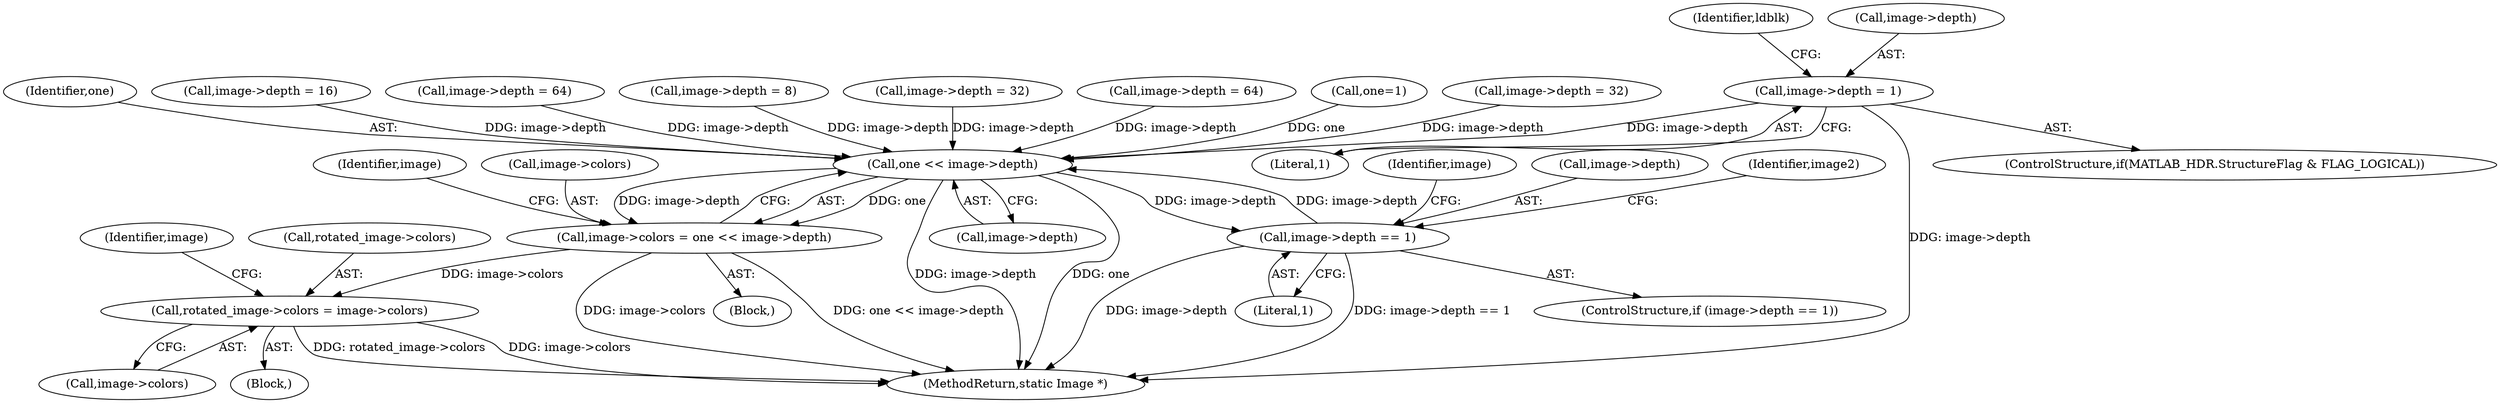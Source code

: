 digraph "0_ImageMagick_b173a352397877775c51c9a0e9d59eb6ce24c455@pointer" {
"1000774" [label="(Call,image->depth = 1)"];
"1000965" [label="(Call,one << image->depth)"];
"1000961" [label="(Call,image->colors = one << image->depth)"];
"1001514" [label="(Call,rotated_image->colors = image->colors)"];
"1001458" [label="(Call,image->depth == 1)"];
"1000857" [label="(Call,image->depth = 32)"];
"1000768" [label="(ControlStructure,if(MATLAB_HDR.StructureFlag & FLAG_LOGICAL))"];
"1000965" [label="(Call,one << image->depth)"];
"1000889" [label="(Call,image->depth = 64)"];
"1000774" [label="(Call,image->depth = 1)"];
"1000958" [label="(Call,one=1)"];
"1000818" [label="(Call,image->depth = 32)"];
"1001465" [label="(Identifier,image)"];
"1001514" [label="(Call,rotated_image->colors = image->colors)"];
"1000966" [label="(Identifier,one)"];
"1000798" [label="(Call,image->depth = 16)"];
"1000778" [label="(Literal,1)"];
"1001518" [label="(Call,image->colors)"];
"1001523" [label="(Identifier,image)"];
"1001459" [label="(Call,image->depth)"];
"1001515" [label="(Call,rotated_image->colors)"];
"1000962" [label="(Call,image->colors)"];
"1001457" [label="(ControlStructure,if (image->depth == 1))"];
"1001470" [label="(Identifier,image2)"];
"1000974" [label="(Identifier,image)"];
"1000382" [label="(Block,)"];
"1000967" [label="(Call,image->depth)"];
"1001462" [label="(Literal,1)"];
"1000786" [label="(Identifier,ldblk)"];
"1001785" [label="(MethodReturn,static Image *)"];
"1000961" [label="(Call,image->colors = one << image->depth)"];
"1000775" [label="(Call,image->depth)"];
"1001458" [label="(Call,image->depth == 1)"];
"1000838" [label="(Call,image->depth = 64)"];
"1001487" [label="(Block,)"];
"1000780" [label="(Call,image->depth = 8)"];
"1000774" -> "1000768"  [label="AST: "];
"1000774" -> "1000778"  [label="CFG: "];
"1000775" -> "1000774"  [label="AST: "];
"1000778" -> "1000774"  [label="AST: "];
"1000786" -> "1000774"  [label="CFG: "];
"1000774" -> "1001785"  [label="DDG: image->depth"];
"1000774" -> "1000965"  [label="DDG: image->depth"];
"1000965" -> "1000961"  [label="AST: "];
"1000965" -> "1000967"  [label="CFG: "];
"1000966" -> "1000965"  [label="AST: "];
"1000967" -> "1000965"  [label="AST: "];
"1000961" -> "1000965"  [label="CFG: "];
"1000965" -> "1001785"  [label="DDG: image->depth"];
"1000965" -> "1001785"  [label="DDG: one"];
"1000965" -> "1000961"  [label="DDG: one"];
"1000965" -> "1000961"  [label="DDG: image->depth"];
"1000958" -> "1000965"  [label="DDG: one"];
"1000857" -> "1000965"  [label="DDG: image->depth"];
"1001458" -> "1000965"  [label="DDG: image->depth"];
"1000780" -> "1000965"  [label="DDG: image->depth"];
"1000889" -> "1000965"  [label="DDG: image->depth"];
"1000798" -> "1000965"  [label="DDG: image->depth"];
"1000818" -> "1000965"  [label="DDG: image->depth"];
"1000838" -> "1000965"  [label="DDG: image->depth"];
"1000965" -> "1001458"  [label="DDG: image->depth"];
"1000961" -> "1000382"  [label="AST: "];
"1000962" -> "1000961"  [label="AST: "];
"1000974" -> "1000961"  [label="CFG: "];
"1000961" -> "1001785"  [label="DDG: one << image->depth"];
"1000961" -> "1001785"  [label="DDG: image->colors"];
"1000961" -> "1001514"  [label="DDG: image->colors"];
"1001514" -> "1001487"  [label="AST: "];
"1001514" -> "1001518"  [label="CFG: "];
"1001515" -> "1001514"  [label="AST: "];
"1001518" -> "1001514"  [label="AST: "];
"1001523" -> "1001514"  [label="CFG: "];
"1001514" -> "1001785"  [label="DDG: image->colors"];
"1001514" -> "1001785"  [label="DDG: rotated_image->colors"];
"1001458" -> "1001457"  [label="AST: "];
"1001458" -> "1001462"  [label="CFG: "];
"1001459" -> "1001458"  [label="AST: "];
"1001462" -> "1001458"  [label="AST: "];
"1001465" -> "1001458"  [label="CFG: "];
"1001470" -> "1001458"  [label="CFG: "];
"1001458" -> "1001785"  [label="DDG: image->depth"];
"1001458" -> "1001785"  [label="DDG: image->depth == 1"];
}
